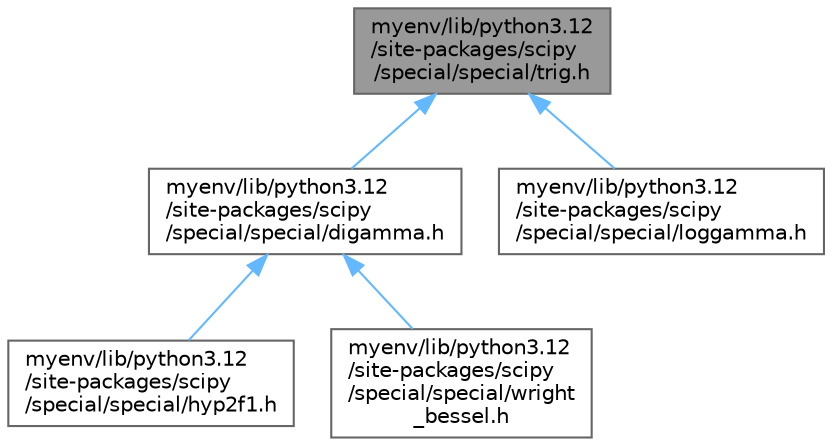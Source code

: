 digraph "myenv/lib/python3.12/site-packages/scipy/special/special/trig.h"
{
 // LATEX_PDF_SIZE
  bgcolor="transparent";
  edge [fontname=Helvetica,fontsize=10,labelfontname=Helvetica,labelfontsize=10];
  node [fontname=Helvetica,fontsize=10,shape=box,height=0.2,width=0.4];
  Node1 [id="Node000001",label="myenv/lib/python3.12\l/site-packages/scipy\l/special/special/trig.h",height=0.2,width=0.4,color="gray40", fillcolor="grey60", style="filled", fontcolor="black",tooltip=" "];
  Node1 -> Node2 [id="edge1_Node000001_Node000002",dir="back",color="steelblue1",style="solid",tooltip=" "];
  Node2 [id="Node000002",label="myenv/lib/python3.12\l/site-packages/scipy\l/special/special/digamma.h",height=0.2,width=0.4,color="grey40", fillcolor="white", style="filled",URL="$digamma_8h.html",tooltip=" "];
  Node2 -> Node3 [id="edge2_Node000002_Node000003",dir="back",color="steelblue1",style="solid",tooltip=" "];
  Node3 [id="Node000003",label="myenv/lib/python3.12\l/site-packages/scipy\l/special/special/hyp2f1.h",height=0.2,width=0.4,color="grey40", fillcolor="white", style="filled",URL="$hyp2f1_8h.html",tooltip=" "];
  Node2 -> Node4 [id="edge3_Node000002_Node000004",dir="back",color="steelblue1",style="solid",tooltip=" "];
  Node4 [id="Node000004",label="myenv/lib/python3.12\l/site-packages/scipy\l/special/special/wright\l_bessel.h",height=0.2,width=0.4,color="grey40", fillcolor="white", style="filled",URL="$wright__bessel_8h.html",tooltip=" "];
  Node1 -> Node5 [id="edge4_Node000001_Node000005",dir="back",color="steelblue1",style="solid",tooltip=" "];
  Node5 [id="Node000005",label="myenv/lib/python3.12\l/site-packages/scipy\l/special/special/loggamma.h",height=0.2,width=0.4,color="grey40", fillcolor="white", style="filled",URL="$loggamma_8h.html",tooltip=" "];
}

